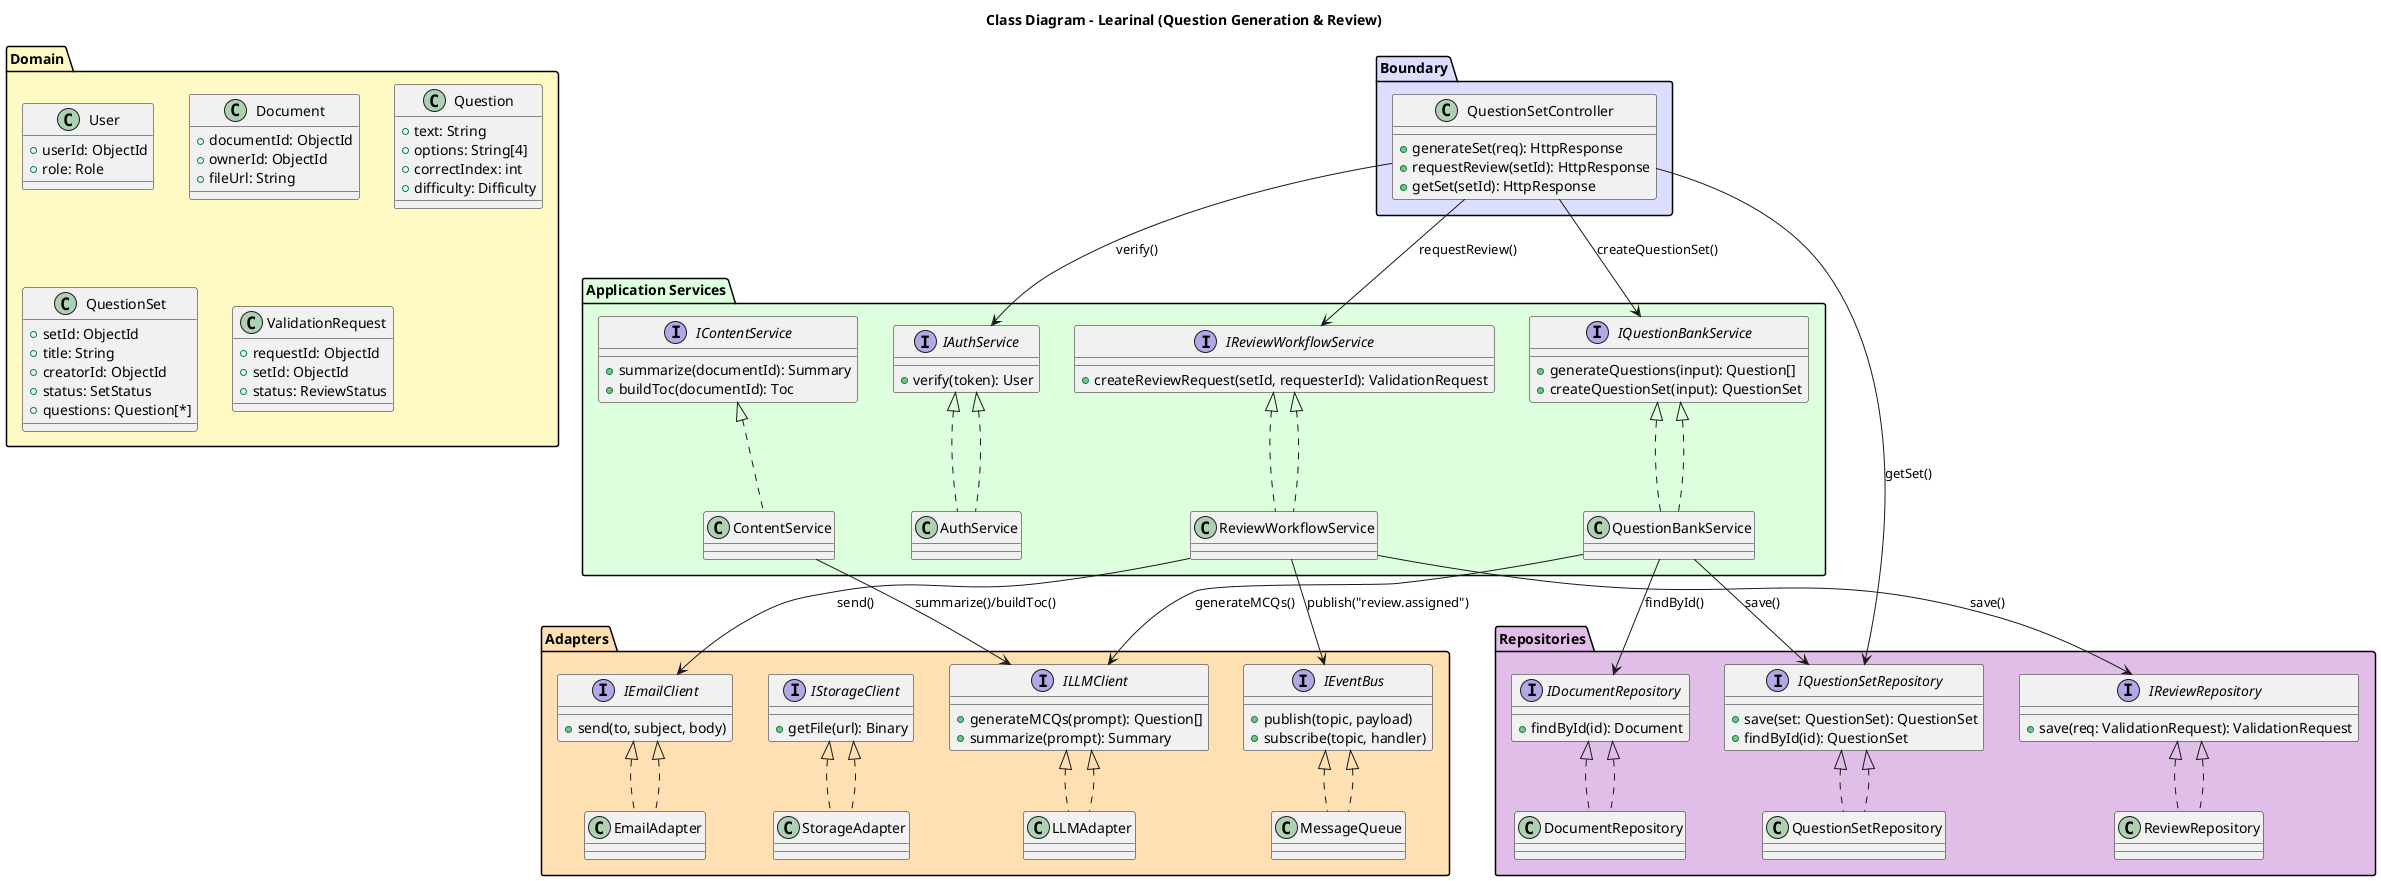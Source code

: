 @startuml Class
!theme _none_

' ======================================================
' 4.3.1 Class Diagram – Module: Question Generation & Review
' ======================================================
' Chọn module cốt lõi theo SRS: chuyển đổi tài liệu → sinh câu hỏi (LLM) → tạo bộ đề → yêu cầu kiểm duyệt

title Class Diagram - Learinal (Question Generation & Review)

package "Boundary" #DDDDFF {
  class QuestionSetController {
    + generateSet(req): HttpResponse
    + requestReview(setId): HttpResponse
    + getSet(setId): HttpResponse
  }
}

package "Application Services" #DDFFDD {
  interface IAuthService {
    + verify(token): User
  }
  class AuthService implements IAuthService

  interface IQuestionBankService {
    + generateQuestions(input): Question[]
    + createQuestionSet(input): QuestionSet
  }
  class QuestionBankService implements IQuestionBankService

  interface IReviewWorkflowService {
    + createReviewRequest(setId, requesterId): ValidationRequest
  }
  class ReviewWorkflowService implements IReviewWorkflowService

  interface IContentService {
    + summarize(documentId): Summary
    + buildToc(documentId): Toc
  }
  class ContentService implements IContentService
}

package "Adapters" #FFE0B2 {
  interface ILLMClient {
    + generateMCQs(prompt): Question[]
    + summarize(prompt): Summary
  }
  class LLMAdapter implements ILLMClient

  interface IEmailClient {
    + send(to, subject, body)
  }
  class EmailAdapter implements IEmailClient

  interface IStorageClient {
    + getFile(url): Binary
  }
  class StorageAdapter implements IStorageClient

  interface IEventBus {
    + publish(topic, payload)
    + subscribe(topic, handler)
  }
  class MessageQueue implements IEventBus
}

package "Domain" #FFF9C4 {
  class User {
    + userId: ObjectId
    + role: Role
  }
  class Document {
    + documentId: ObjectId
    + ownerId: ObjectId
    + fileUrl: String
  }
  class Question {
    + text: String
    + options: String[4]
    + correctIndex: int
    + difficulty: Difficulty
  }
  class QuestionSet {
    + setId: ObjectId
    + title: String
    + creatorId: ObjectId
    + status: SetStatus
    + questions: Question[*]
  }
  class ValidationRequest {
    + requestId: ObjectId
    + setId: ObjectId
    + status: ReviewStatus
  }
}

package "Repositories" #E1BEE7 {
  interface IQuestionSetRepository {
    + save(set: QuestionSet): QuestionSet
    + findById(id): QuestionSet
  }
  class QuestionSetRepository implements IQuestionSetRepository

  interface IDocumentRepository {
    + findById(id): Document
  }
  class DocumentRepository implements IDocumentRepository

  interface IReviewRepository {
    + save(req: ValidationRequest): ValidationRequest
  }
  class ReviewRepository implements IReviewRepository
}

' Relationships
QuestionSetController --> IAuthService : verify()
QuestionSetController --> IQuestionBankService : createQuestionSet()
QuestionSetController --> IReviewWorkflowService : requestReview()
QuestionSetController --> IQuestionSetRepository : getSet()

QuestionBankService --> ILLMClient : generateMCQs()
QuestionBankService --> IQuestionSetRepository : save()
QuestionBankService --> IDocumentRepository : findById()

ContentService --> ILLMClient : summarize()/buildToc()

ReviewWorkflowService --> IReviewRepository : save()
ReviewWorkflowService --> IEventBus : publish("review.assigned")
ReviewWorkflowService --> IEmailClient : send()

' DIP highlights
IQuestionBankService <|.. QuestionBankService
IReviewWorkflowService <|.. ReviewWorkflowService
IAuthService <|.. AuthService
ILLMClient <|.. LLMAdapter
IEmailClient <|.. EmailAdapter
IStorageClient <|.. StorageAdapter
IEventBus <|.. MessageQueue
IQuestionSetRepository <|.. QuestionSetRepository
IDocumentRepository <|.. DocumentRepository
IReviewRepository <|.. ReviewRepository

@enduml